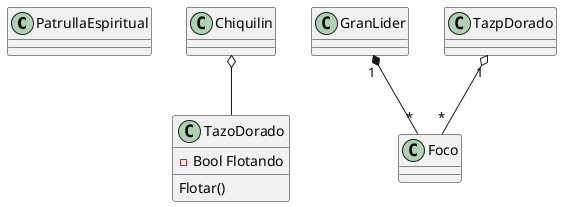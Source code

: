 @startuml diagrama
class PatrullaEspiritual 
class TazoDorado
{
    Flotar()
    - Bool Flotando  
}
class Foco 
class GranLider
Class Chiquilin 
Chiquilin o-- TazoDorado
TazpDorado "1" o-- "*" Foco 
GranLider "1" *-- "*" Foco




@enduml